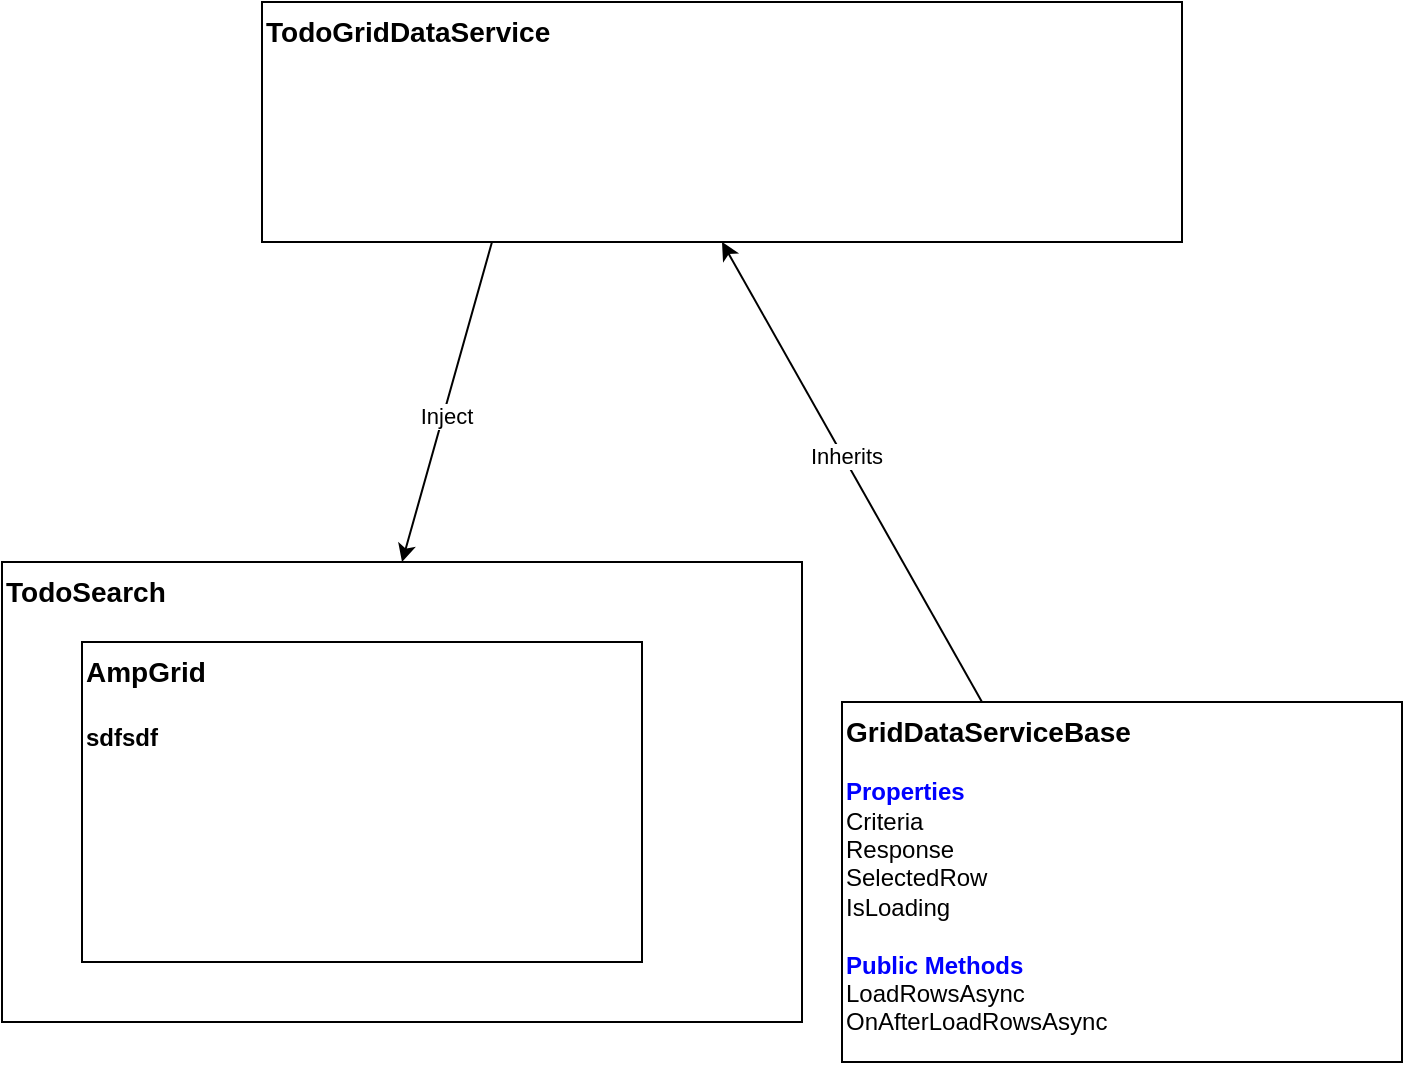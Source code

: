 <mxfile version="28.2.5">
  <diagram name="Page-1" id="vXoPtYF4PZFj7REH3g7t">
    <mxGraphModel dx="1426" dy="743" grid="1" gridSize="10" guides="1" tooltips="1" connect="1" arrows="1" fold="1" page="1" pageScale="1" pageWidth="850" pageHeight="1100" math="0" shadow="0">
      <root>
        <mxCell id="0" />
        <mxCell id="1" parent="0" />
        <mxCell id="iU_hsehDUaXlxSYWORCx-1" value="&lt;b&gt;&lt;font style=&quot;font-size: 14px;&quot;&gt;TodoSearch&lt;/font&gt;&lt;/b&gt;&lt;div&gt;&lt;br&gt;&lt;/div&gt;&lt;div&gt;&lt;br&gt;&lt;/div&gt;" style="rounded=0;whiteSpace=wrap;html=1;verticalAlign=top;align=left;" vertex="1" parent="1">
          <mxGeometry x="80" y="280" width="400" height="230" as="geometry" />
        </mxCell>
        <mxCell id="iU_hsehDUaXlxSYWORCx-2" value="&lt;div&gt;&lt;b&gt;&lt;font style=&quot;font-size: 14px;&quot;&gt;AmpGrid&lt;/font&gt;&lt;/b&gt;&lt;/div&gt;&lt;div&gt;&lt;b&gt;&lt;font style=&quot;font-size: 14px;&quot;&gt;&lt;br&gt;&lt;/font&gt;&lt;/b&gt;&lt;/div&gt;&lt;div&gt;&lt;b&gt;&lt;font&gt;sdfsdf&lt;/font&gt;&lt;/b&gt;&lt;/div&gt;" style="rounded=0;whiteSpace=wrap;html=1;verticalAlign=top;align=left;" vertex="1" parent="1">
          <mxGeometry x="120" y="320" width="280" height="160" as="geometry" />
        </mxCell>
        <mxCell id="iU_hsehDUaXlxSYWORCx-3" value="&lt;div&gt;&lt;font style=&quot;font-size: 14px;&quot;&gt;&lt;b&gt;TodoGridDataService&lt;/b&gt;&lt;/font&gt;&lt;/div&gt;&lt;div&gt;&lt;br&gt;&lt;/div&gt;&lt;div&gt;&lt;br&gt;&lt;/div&gt;" style="rounded=0;whiteSpace=wrap;html=1;verticalAlign=top;align=left;" vertex="1" parent="1">
          <mxGeometry x="210" width="460" height="120" as="geometry" />
        </mxCell>
        <mxCell id="iU_hsehDUaXlxSYWORCx-4" value="" style="endArrow=classic;html=1;rounded=0;exitX=0.25;exitY=1;exitDx=0;exitDy=0;entryX=0.5;entryY=0;entryDx=0;entryDy=0;" edge="1" parent="1" source="iU_hsehDUaXlxSYWORCx-3" target="iU_hsehDUaXlxSYWORCx-1">
          <mxGeometry width="50" height="50" relative="1" as="geometry">
            <mxPoint x="390" y="260" as="sourcePoint" />
            <mxPoint x="380" y="200" as="targetPoint" />
          </mxGeometry>
        </mxCell>
        <mxCell id="iU_hsehDUaXlxSYWORCx-5" value="Inject" style="edgeLabel;html=1;align=center;verticalAlign=middle;resizable=0;points=[];" vertex="1" connectable="0" parent="iU_hsehDUaXlxSYWORCx-4">
          <mxGeometry x="0.075" y="1" relative="1" as="geometry">
            <mxPoint as="offset" />
          </mxGeometry>
        </mxCell>
        <mxCell id="iU_hsehDUaXlxSYWORCx-6" value="&lt;div&gt;&lt;font style=&quot;font-size: 14px;&quot;&gt;&lt;b&gt;GridDataServiceBase&lt;/b&gt;&lt;/font&gt;&lt;/div&gt;&lt;div&gt;&lt;br&gt;&lt;/div&gt;&lt;div&gt;&lt;b&gt;&lt;font style=&quot;color: light-dark(rgb(0, 0, 255), rgb(237, 237, 237));&quot;&gt;Properties&lt;/font&gt;&lt;/b&gt;&lt;/div&gt;&lt;div&gt;Criteria&lt;/div&gt;&lt;div&gt;Response&lt;/div&gt;&lt;div&gt;SelectedRow&lt;/div&gt;&lt;div&gt;IsLoading&lt;/div&gt;&lt;div&gt;&lt;br&gt;&lt;/div&gt;&lt;div&gt;&lt;div&gt;&lt;b&gt;&lt;font style=&quot;color: light-dark(rgb(0, 0, 255), rgb(237, 237, 237));&quot;&gt;Public Methods&lt;/font&gt;&lt;/b&gt;&lt;/div&gt;&lt;div&gt;LoadRowsAsync&lt;/div&gt;&lt;/div&gt;&lt;div&gt;OnAfterLoadRowsAsync&lt;/div&gt;" style="rounded=0;whiteSpace=wrap;html=1;verticalAlign=top;align=left;" vertex="1" parent="1">
          <mxGeometry x="500" y="350" width="280" height="180" as="geometry" />
        </mxCell>
        <mxCell id="iU_hsehDUaXlxSYWORCx-7" value="" style="endArrow=classic;html=1;rounded=0;exitX=0.25;exitY=0;exitDx=0;exitDy=0;entryX=0.5;entryY=1;entryDx=0;entryDy=0;" edge="1" parent="1" source="iU_hsehDUaXlxSYWORCx-6" target="iU_hsehDUaXlxSYWORCx-3">
          <mxGeometry width="50" height="50" relative="1" as="geometry">
            <mxPoint x="475" y="240" as="sourcePoint" />
            <mxPoint x="430" y="400" as="targetPoint" />
          </mxGeometry>
        </mxCell>
        <mxCell id="iU_hsehDUaXlxSYWORCx-8" value="Inject" style="edgeLabel;html=1;align=center;verticalAlign=middle;resizable=0;points=[];" vertex="1" connectable="0" parent="iU_hsehDUaXlxSYWORCx-7">
          <mxGeometry x="0.075" y="1" relative="1" as="geometry">
            <mxPoint as="offset" />
          </mxGeometry>
        </mxCell>
        <mxCell id="iU_hsehDUaXlxSYWORCx-9" value="Inherits" style="edgeLabel;html=1;align=center;verticalAlign=middle;resizable=0;points=[];" vertex="1" connectable="0" parent="iU_hsehDUaXlxSYWORCx-7">
          <mxGeometry x="0.069" y="-2" relative="1" as="geometry">
            <mxPoint x="-1" as="offset" />
          </mxGeometry>
        </mxCell>
      </root>
    </mxGraphModel>
  </diagram>
</mxfile>
